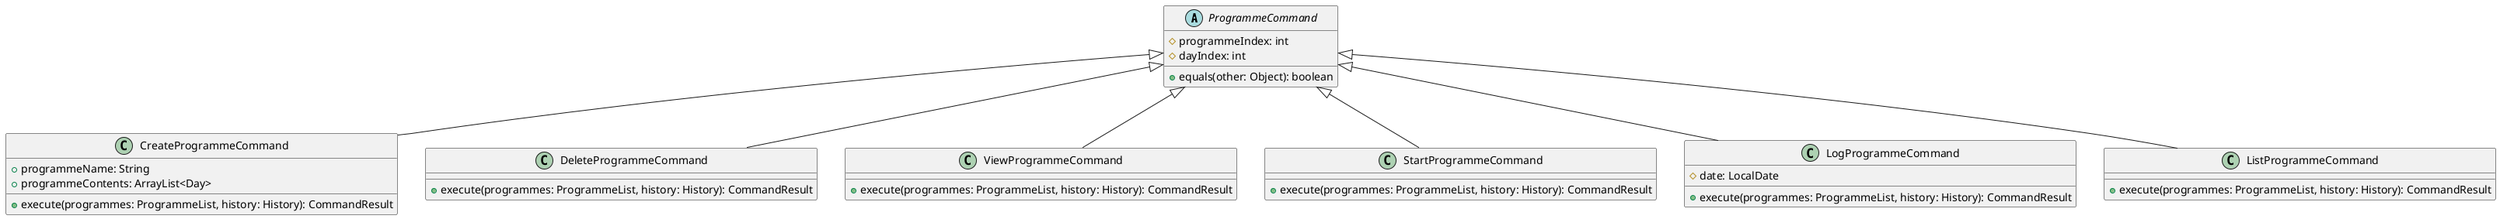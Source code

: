 @startuml

abstract class ProgrammeCommand {
    # programmeIndex: int
    # dayIndex: int
    + equals(other: Object): boolean
}

class CreateProgrammeCommand {
    + programmeName: String
    + programmeContents: ArrayList<Day>
    + execute(programmes: ProgrammeList, history: History): CommandResult
}

class DeleteProgrammeCommand {
    + execute(programmes: ProgrammeList, history: History): CommandResult
}

class ViewProgrammeCommand {
    + execute(programmes: ProgrammeList, history: History): CommandResult
}

class StartProgrammeCommand {
    + execute(programmes: ProgrammeList, history: History): CommandResult
}

class LogProgrammeCommand {
    # date: LocalDate
    + execute(programmes: ProgrammeList, history: History): CommandResult
}

class ListProgrammeCommand {
    + execute(programmes: ProgrammeList, history: History): CommandResult
}

ProgrammeCommand <|-- CreateProgrammeCommand
ProgrammeCommand <|-- DeleteProgrammeCommand
ProgrammeCommand <|-- ViewProgrammeCommand
ProgrammeCommand <|-- StartProgrammeCommand
ProgrammeCommand <|-- LogProgrammeCommand
ProgrammeCommand <|-- ListProgrammeCommand

@enduml